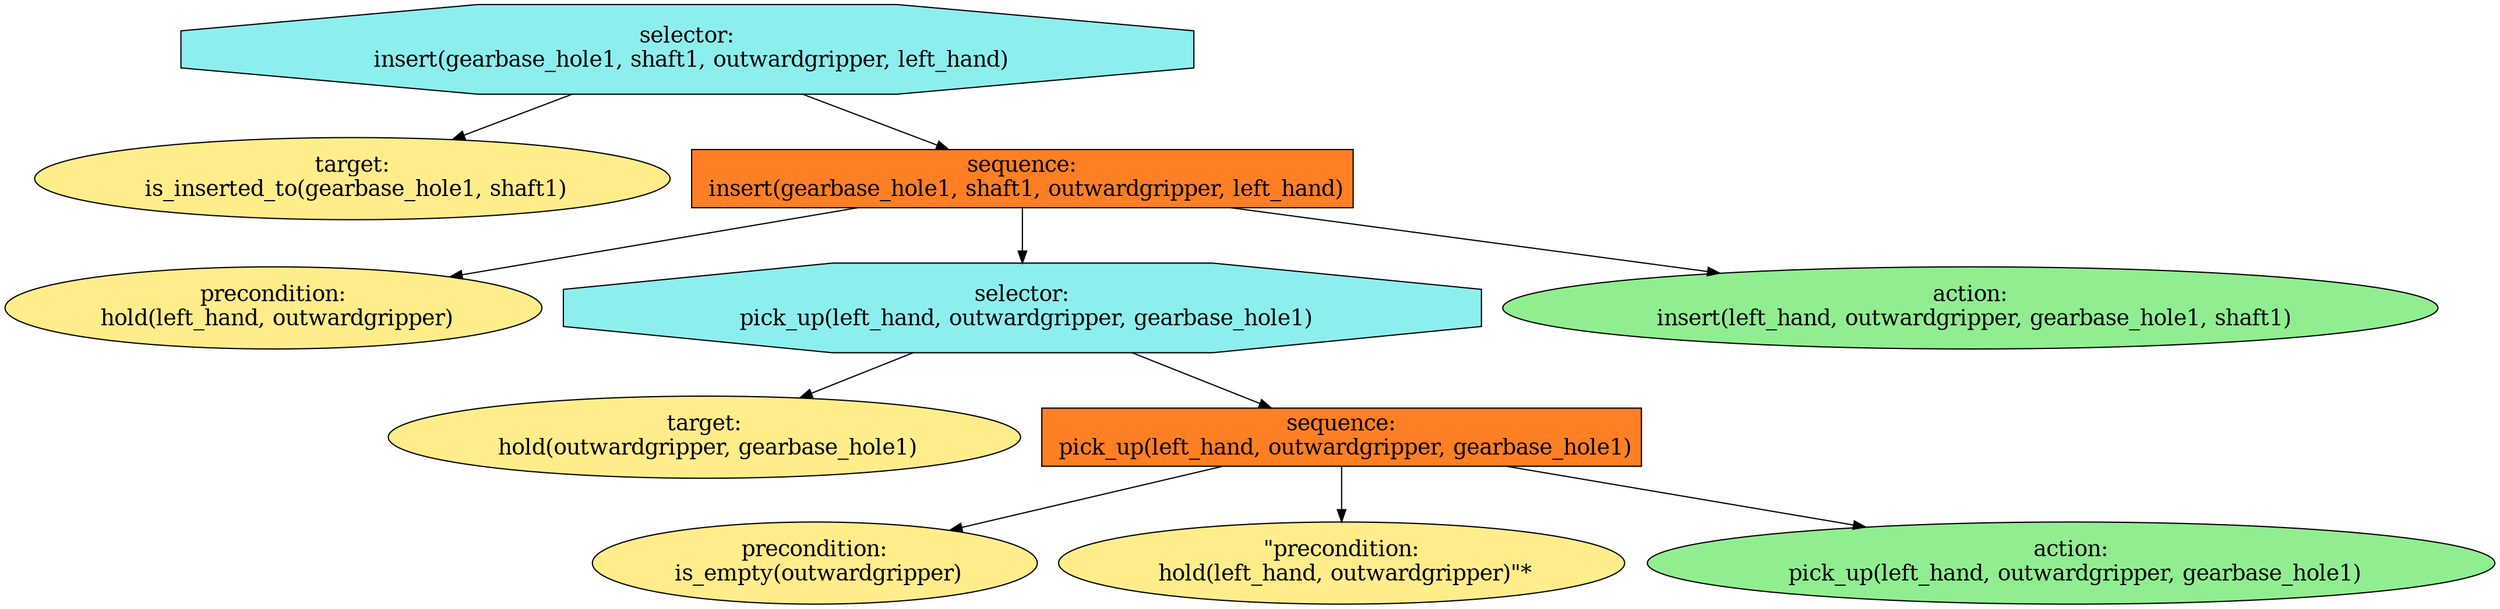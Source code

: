 digraph pastafarianism {
ordering=out;
graph [fontname="times-roman"];
node [fontname="times-roman"];
edge [fontname="times-roman"];
"selector:
 insert(gearbase_hole1, shaft1, outwardgripper, left_hand)" [fillcolor=darkslategray2, fontcolor=black, fontsize=18, label="selector:
 insert(gearbase_hole1, shaft1, outwardgripper, left_hand)", shape=octagon, style=filled];
"target:
 is_inserted_to(gearbase_hole1, shaft1)" [fillcolor=lightgoldenrod1, fontcolor=black, fontsize=18, label="target:
 is_inserted_to(gearbase_hole1, shaft1)", shape=ellipse, style=filled];
"selector:
 insert(gearbase_hole1, shaft1, outwardgripper, left_hand)" -> "target:
 is_inserted_to(gearbase_hole1, shaft1)";
"sequence:
 insert(gearbase_hole1, shaft1, outwardgripper, left_hand)" [fillcolor=chocolate1, fontcolor=black, fontsize=18, label="sequence:
 insert(gearbase_hole1, shaft1, outwardgripper, left_hand)", shape=box, style=filled];
"selector:
 insert(gearbase_hole1, shaft1, outwardgripper, left_hand)" -> "sequence:
 insert(gearbase_hole1, shaft1, outwardgripper, left_hand)";
"precondition:
 hold(left_hand, outwardgripper)" [fillcolor=lightgoldenrod1, fontcolor=black, fontsize=18, label="precondition:
 hold(left_hand, outwardgripper)", shape=ellipse, style=filled];
"sequence:
 insert(gearbase_hole1, shaft1, outwardgripper, left_hand)" -> "precondition:
 hold(left_hand, outwardgripper)";
"selector:
 pick_up(left_hand, outwardgripper, gearbase_hole1)" [fillcolor=darkslategray2, fontcolor=black, fontsize=18, label="selector:
 pick_up(left_hand, outwardgripper, gearbase_hole1)", shape=octagon, style=filled];
"sequence:
 insert(gearbase_hole1, shaft1, outwardgripper, left_hand)" -> "selector:
 pick_up(left_hand, outwardgripper, gearbase_hole1)";
"target:
 hold(outwardgripper, gearbase_hole1)" [fillcolor=lightgoldenrod1, fontcolor=black, fontsize=18, label="target:
 hold(outwardgripper, gearbase_hole1)", shape=ellipse, style=filled];
"selector:
 pick_up(left_hand, outwardgripper, gearbase_hole1)" -> "target:
 hold(outwardgripper, gearbase_hole1)";
"sequence:
 pick_up(left_hand, outwardgripper, gearbase_hole1)" [fillcolor=chocolate1, fontcolor=black, fontsize=18, label="sequence:
 pick_up(left_hand, outwardgripper, gearbase_hole1)", shape=box, style=filled];
"selector:
 pick_up(left_hand, outwardgripper, gearbase_hole1)" -> "sequence:
 pick_up(left_hand, outwardgripper, gearbase_hole1)";
"precondition:
 is_empty(outwardgripper)" [fillcolor=lightgoldenrod1, fontcolor=black, fontsize=18, label="precondition:
 is_empty(outwardgripper)", shape=ellipse, style=filled];
"sequence:
 pick_up(left_hand, outwardgripper, gearbase_hole1)" -> "precondition:
 is_empty(outwardgripper)";
"\"precondition:\n hold(left_hand, outwardgripper)\"*" [fillcolor=lightgoldenrod1, fontcolor=black, fontsize=18, label="\"precondition:\n hold(left_hand, outwardgripper)\"*", shape=ellipse, style=filled];
"sequence:
 pick_up(left_hand, outwardgripper, gearbase_hole1)" -> "\"precondition:\n hold(left_hand, outwardgripper)\"*";
"action:
 pick_up(left_hand, outwardgripper, gearbase_hole1)" [fillcolor=lightgreen, fontcolor=black, fontsize=18, label="action:
 pick_up(left_hand, outwardgripper, gearbase_hole1)", shape=ellipse, style=filled];
"sequence:
 pick_up(left_hand, outwardgripper, gearbase_hole1)" -> "action:
 pick_up(left_hand, outwardgripper, gearbase_hole1)";
"action:
 insert(left_hand, outwardgripper, gearbase_hole1, shaft1)" [fillcolor=lightgreen, fontcolor=black, fontsize=18, label="action:
 insert(left_hand, outwardgripper, gearbase_hole1, shaft1)", shape=ellipse, style=filled];
"sequence:
 insert(gearbase_hole1, shaft1, outwardgripper, left_hand)" -> "action:
 insert(left_hand, outwardgripper, gearbase_hole1, shaft1)";
}
